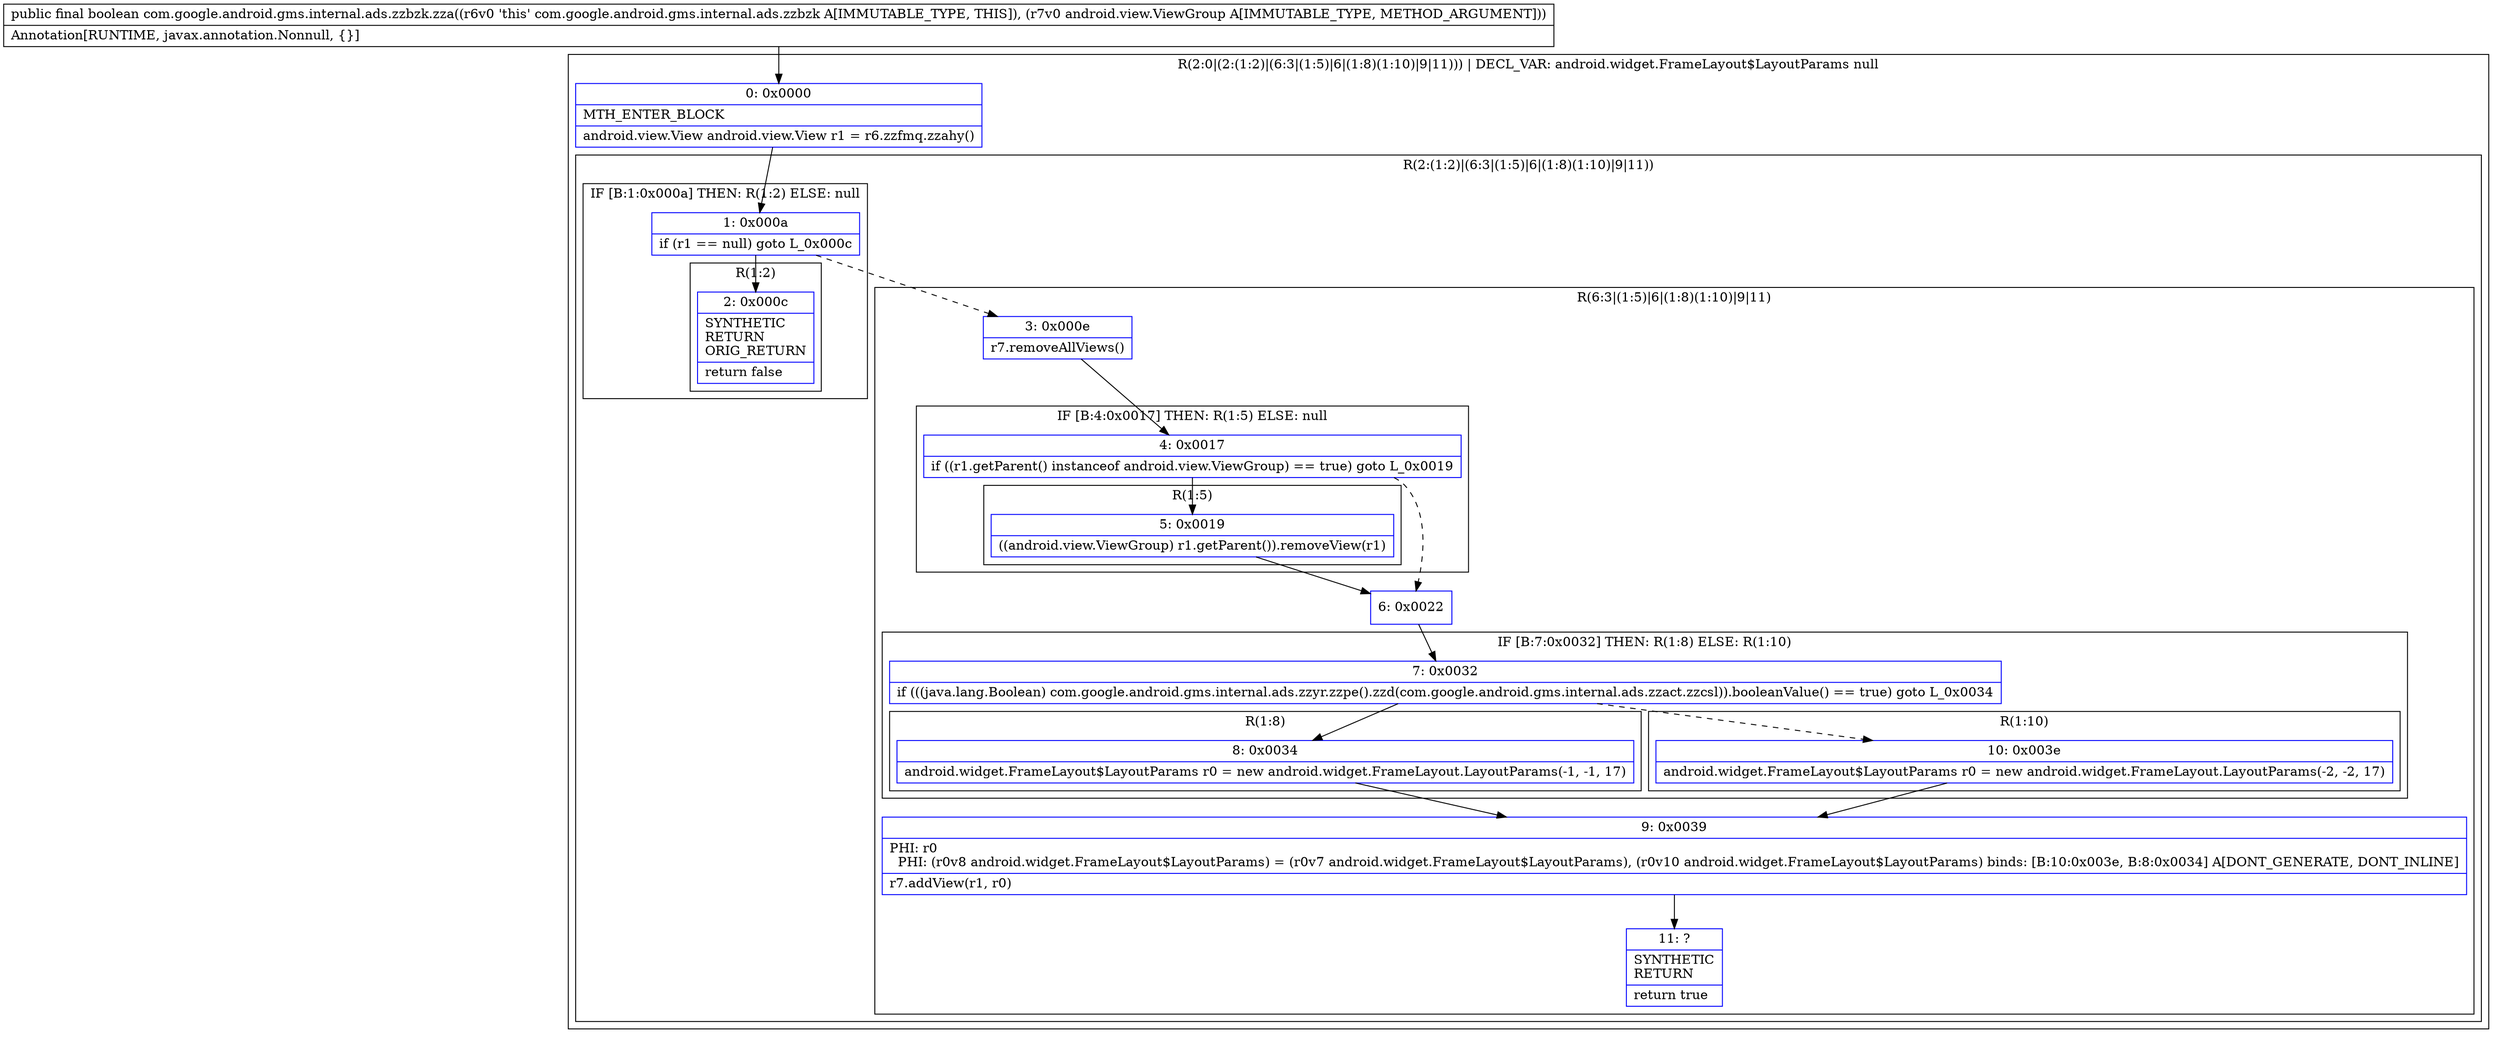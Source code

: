 digraph "CFG forcom.google.android.gms.internal.ads.zzbzk.zza(Landroid\/view\/ViewGroup;)Z" {
subgraph cluster_Region_299512921 {
label = "R(2:0|(2:(1:2)|(6:3|(1:5)|6|(1:8)(1:10)|9|11))) | DECL_VAR: android.widget.FrameLayout$LayoutParams null\l";
node [shape=record,color=blue];
Node_0 [shape=record,label="{0\:\ 0x0000|MTH_ENTER_BLOCK\l|android.view.View android.view.View r1 = r6.zzfmq.zzahy()\l}"];
subgraph cluster_Region_1869241967 {
label = "R(2:(1:2)|(6:3|(1:5)|6|(1:8)(1:10)|9|11))";
node [shape=record,color=blue];
subgraph cluster_IfRegion_1955022863 {
label = "IF [B:1:0x000a] THEN: R(1:2) ELSE: null";
node [shape=record,color=blue];
Node_1 [shape=record,label="{1\:\ 0x000a|if (r1 == null) goto L_0x000c\l}"];
subgraph cluster_Region_1692566023 {
label = "R(1:2)";
node [shape=record,color=blue];
Node_2 [shape=record,label="{2\:\ 0x000c|SYNTHETIC\lRETURN\lORIG_RETURN\l|return false\l}"];
}
}
subgraph cluster_Region_164240803 {
label = "R(6:3|(1:5)|6|(1:8)(1:10)|9|11)";
node [shape=record,color=blue];
Node_3 [shape=record,label="{3\:\ 0x000e|r7.removeAllViews()\l}"];
subgraph cluster_IfRegion_448853354 {
label = "IF [B:4:0x0017] THEN: R(1:5) ELSE: null";
node [shape=record,color=blue];
Node_4 [shape=record,label="{4\:\ 0x0017|if ((r1.getParent() instanceof android.view.ViewGroup) == true) goto L_0x0019\l}"];
subgraph cluster_Region_1240629304 {
label = "R(1:5)";
node [shape=record,color=blue];
Node_5 [shape=record,label="{5\:\ 0x0019|((android.view.ViewGroup) r1.getParent()).removeView(r1)\l}"];
}
}
Node_6 [shape=record,label="{6\:\ 0x0022}"];
subgraph cluster_IfRegion_1483047743 {
label = "IF [B:7:0x0032] THEN: R(1:8) ELSE: R(1:10)";
node [shape=record,color=blue];
Node_7 [shape=record,label="{7\:\ 0x0032|if (((java.lang.Boolean) com.google.android.gms.internal.ads.zzyr.zzpe().zzd(com.google.android.gms.internal.ads.zzact.zzcsl)).booleanValue() == true) goto L_0x0034\l}"];
subgraph cluster_Region_1521827218 {
label = "R(1:8)";
node [shape=record,color=blue];
Node_8 [shape=record,label="{8\:\ 0x0034|android.widget.FrameLayout$LayoutParams r0 = new android.widget.FrameLayout.LayoutParams(\-1, \-1, 17)\l}"];
}
subgraph cluster_Region_1204026277 {
label = "R(1:10)";
node [shape=record,color=blue];
Node_10 [shape=record,label="{10\:\ 0x003e|android.widget.FrameLayout$LayoutParams r0 = new android.widget.FrameLayout.LayoutParams(\-2, \-2, 17)\l}"];
}
}
Node_9 [shape=record,label="{9\:\ 0x0039|PHI: r0 \l  PHI: (r0v8 android.widget.FrameLayout$LayoutParams) = (r0v7 android.widget.FrameLayout$LayoutParams), (r0v10 android.widget.FrameLayout$LayoutParams) binds: [B:10:0x003e, B:8:0x0034] A[DONT_GENERATE, DONT_INLINE]\l|r7.addView(r1, r0)\l}"];
Node_11 [shape=record,label="{11\:\ ?|SYNTHETIC\lRETURN\l|return true\l}"];
}
}
}
MethodNode[shape=record,label="{public final boolean com.google.android.gms.internal.ads.zzbzk.zza((r6v0 'this' com.google.android.gms.internal.ads.zzbzk A[IMMUTABLE_TYPE, THIS]), (r7v0 android.view.ViewGroup A[IMMUTABLE_TYPE, METHOD_ARGUMENT]))  | Annotation[RUNTIME, javax.annotation.Nonnull, \{\}]\l}"];
MethodNode -> Node_0;
Node_0 -> Node_1;
Node_1 -> Node_2;
Node_1 -> Node_3[style=dashed];
Node_3 -> Node_4;
Node_4 -> Node_5;
Node_4 -> Node_6[style=dashed];
Node_5 -> Node_6;
Node_6 -> Node_7;
Node_7 -> Node_8;
Node_7 -> Node_10[style=dashed];
Node_8 -> Node_9;
Node_10 -> Node_9;
Node_9 -> Node_11;
}

